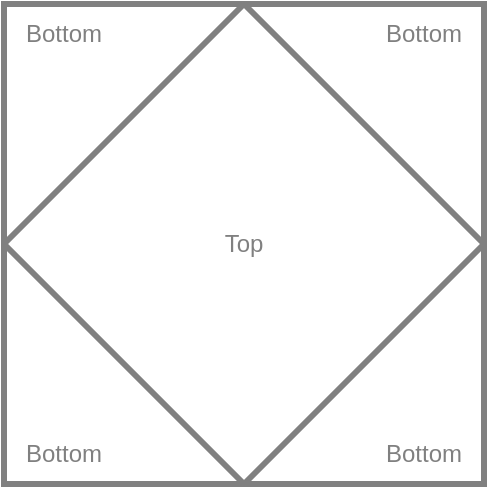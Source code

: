 <mxfile version="22.1.16" type="device">
  <diagram name="Page-1" id="4_lvmJtzrQCf_ZmJ0pp_">
    <mxGraphModel dx="1434" dy="836" grid="1" gridSize="10" guides="1" tooltips="1" connect="1" arrows="1" fold="1" page="1" pageScale="1" pageWidth="850" pageHeight="1100" math="0" shadow="0">
      <root>
        <mxCell id="0" />
        <mxCell id="1" parent="0" />
        <mxCell id="-lAS5KIWEtPT_p7SM4wB-1" value="" style="group" vertex="1" connectable="0" parent="1">
          <mxGeometry x="40" y="40" width="240" height="240" as="geometry" />
        </mxCell>
        <mxCell id="PbWmWGPsOTjTisIAavaW-8" value="" style="group;strokeColor=#808080;strokeWidth=3;fillColor=none;container=0;" parent="-lAS5KIWEtPT_p7SM4wB-1" vertex="1" connectable="0">
          <mxGeometry width="240" height="240" as="geometry" />
        </mxCell>
        <mxCell id="PbWmWGPsOTjTisIAavaW-6" value="" style="rounded=0;whiteSpace=wrap;html=1;strokeColor=#808080;strokeWidth=3;fillColor=none;" parent="-lAS5KIWEtPT_p7SM4wB-1" vertex="1">
          <mxGeometry width="240" height="240" as="geometry" />
        </mxCell>
        <mxCell id="PbWmWGPsOTjTisIAavaW-7" value="" style="group;strokeColor=#808080;strokeWidth=3;" parent="-lAS5KIWEtPT_p7SM4wB-1" vertex="1" connectable="0">
          <mxGeometry width="240" height="240" as="geometry" />
        </mxCell>
        <mxCell id="PbWmWGPsOTjTisIAavaW-2" value="" style="endArrow=none;html=1;rounded=0;exitX=0;exitY=0.5;exitDx=0;exitDy=0;entryX=0.5;entryY=1;entryDx=0;entryDy=0;strokeColor=#808080;strokeWidth=3;" parent="PbWmWGPsOTjTisIAavaW-7" edge="1">
          <mxGeometry width="50" height="50" relative="1" as="geometry">
            <mxPoint y="120" as="sourcePoint" />
            <mxPoint x="120" y="240" as="targetPoint" />
          </mxGeometry>
        </mxCell>
        <mxCell id="PbWmWGPsOTjTisIAavaW-3" value="" style="endArrow=none;html=1;rounded=0;exitX=0.5;exitY=1;exitDx=0;exitDy=0;entryX=1;entryY=0.5;entryDx=0;entryDy=0;strokeColor=#808080;strokeWidth=3;" parent="PbWmWGPsOTjTisIAavaW-7" edge="1">
          <mxGeometry width="50" height="50" relative="1" as="geometry">
            <mxPoint x="120" y="240" as="sourcePoint" />
            <mxPoint x="240" y="120" as="targetPoint" />
          </mxGeometry>
        </mxCell>
        <mxCell id="PbWmWGPsOTjTisIAavaW-4" value="" style="endArrow=none;html=1;rounded=0;exitX=0.5;exitY=0;exitDx=0;exitDy=0;entryX=0;entryY=0.5;entryDx=0;entryDy=0;strokeColor=#808080;strokeWidth=3;" parent="PbWmWGPsOTjTisIAavaW-7" edge="1">
          <mxGeometry width="50" height="50" relative="1" as="geometry">
            <mxPoint x="120" as="sourcePoint" />
            <mxPoint y="120" as="targetPoint" />
          </mxGeometry>
        </mxCell>
        <mxCell id="PbWmWGPsOTjTisIAavaW-5" value="" style="endArrow=none;html=1;rounded=0;exitX=1;exitY=0.5;exitDx=0;exitDy=0;entryX=0.5;entryY=0;entryDx=0;entryDy=0;strokeColor=#808080;strokeWidth=3;" parent="PbWmWGPsOTjTisIAavaW-7" edge="1">
          <mxGeometry width="50" height="50" relative="1" as="geometry">
            <mxPoint x="240" y="120" as="sourcePoint" />
            <mxPoint x="120" as="targetPoint" />
          </mxGeometry>
        </mxCell>
        <mxCell id="PbWmWGPsOTjTisIAavaW-9" value="Top" style="text;html=1;strokeColor=none;fillColor=none;align=center;verticalAlign=middle;whiteSpace=wrap;rounded=0;strokeWidth=3;fontColor=#808080;" parent="-lAS5KIWEtPT_p7SM4wB-1" vertex="1">
          <mxGeometry x="90" y="105" width="60" height="30" as="geometry" />
        </mxCell>
        <mxCell id="PbWmWGPsOTjTisIAavaW-10" value="Bottom" style="text;html=1;strokeColor=none;fillColor=none;align=center;verticalAlign=middle;whiteSpace=wrap;rounded=0;strokeWidth=3;fontColor=#808080;" parent="-lAS5KIWEtPT_p7SM4wB-1" vertex="1">
          <mxGeometry x="180" width="60" height="30" as="geometry" />
        </mxCell>
        <mxCell id="PbWmWGPsOTjTisIAavaW-11" value="Bottom" style="text;html=1;strokeColor=none;fillColor=none;align=center;verticalAlign=middle;whiteSpace=wrap;rounded=0;strokeWidth=3;fontColor=#808080;" parent="-lAS5KIWEtPT_p7SM4wB-1" vertex="1">
          <mxGeometry x="180" y="210" width="60" height="30" as="geometry" />
        </mxCell>
        <mxCell id="PbWmWGPsOTjTisIAavaW-12" value="Bottom" style="text;html=1;strokeColor=none;fillColor=none;align=center;verticalAlign=middle;whiteSpace=wrap;rounded=0;strokeWidth=3;fontColor=#808080;" parent="-lAS5KIWEtPT_p7SM4wB-1" vertex="1">
          <mxGeometry y="210" width="60" height="30" as="geometry" />
        </mxCell>
        <mxCell id="PbWmWGPsOTjTisIAavaW-13" value="Bottom" style="text;html=1;strokeColor=none;fillColor=none;align=center;verticalAlign=middle;whiteSpace=wrap;rounded=0;strokeWidth=3;fontColor=#808080;" parent="-lAS5KIWEtPT_p7SM4wB-1" vertex="1">
          <mxGeometry width="60" height="30" as="geometry" />
        </mxCell>
      </root>
    </mxGraphModel>
  </diagram>
</mxfile>
